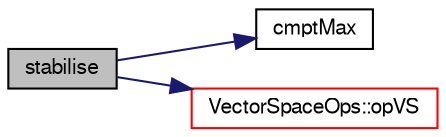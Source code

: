 digraph "stabilise"
{
  bgcolor="transparent";
  edge [fontname="FreeSans",fontsize="10",labelfontname="FreeSans",labelfontsize="10"];
  node [fontname="FreeSans",fontsize="10",shape=record];
  rankdir="LR";
  Node129165 [label="stabilise",height=0.2,width=0.4,color="black", fillcolor="grey75", style="filled", fontcolor="black"];
  Node129165 -> Node129166 [color="midnightblue",fontsize="10",style="solid",fontname="FreeSans"];
  Node129166 [label="cmptMax",height=0.2,width=0.4,color="black",URL="$a21124.html#ab0e593317f8c0ebd299809089f27b307"];
  Node129165 -> Node129167 [color="midnightblue",fontsize="10",style="solid",fontname="FreeSans"];
  Node129167 [label="VectorSpaceOps::opVS",height=0.2,width=0.4,color="red",URL="$a28494.html#a4f85ced4979a77262b54c597b5cf1fef"];
}
